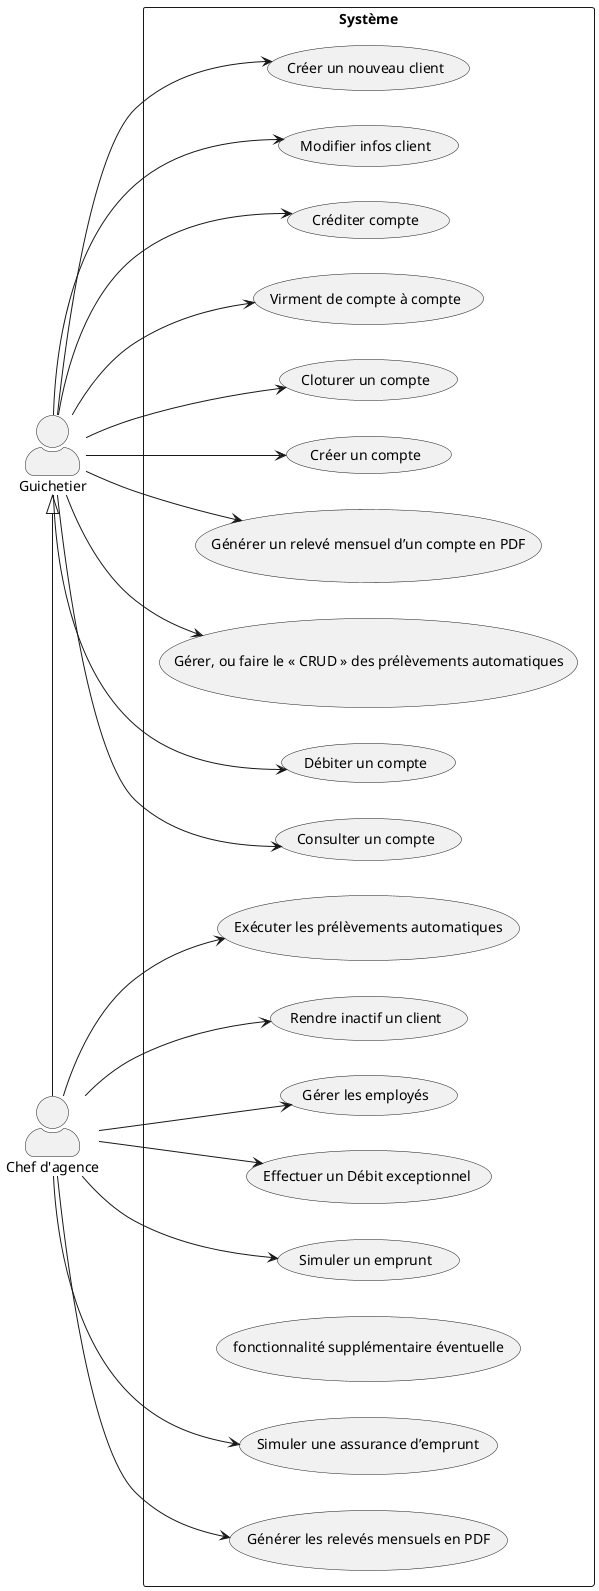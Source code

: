 @startuml use-case

skinparam actorStyle awesome
:Chef d'agence:
:Guichetier:
rectangle Système {
    (Rendre inactif un client)
    (Gérer les employés)
    (Débiter un compte)
    (Consulter un compte)
    (Créer un nouveau client)
    (Modifier infos client)
    (Créditer compte)
    (Virment de compte à compte)
    (Cloturer un compte)
    (Créer un compte)

    (Générer un relevé mensuel d’un compte en PDF)
    (Gérer, ou faire le « CRUD » des prélèvements automatiques)
    (Effectuer un Débit exceptionnel)
    (Simuler un emprunt)
    (Simuler une assurance d’emprunt)

    (fonctionnalité supplémentaire éventuelle)
    (Générer les relevés mensuels en PDF)
    (Exécuter les prélèvements automatiques)
}


(Guichetier) <|-right- (Chef d'agence)

left to right direction
:Chef d'agence: --> (Rendre inactif un client)
:Chef d'agence: --> (Gérer les employés)
:Chef d'agence: --> (Effectuer un Débit exceptionnel)
:Chef d'agence: --> (Simuler un emprunt)
:Chef d'agence: --> (Simuler une assurance d’emprunt)

:Chef d'agence: --> (Générer les relevés mensuels en PDF)
:Chef d'agence: --> (Exécuter les prélèvements automatiques)


(Guichetier) --> (Débiter un compte) 
(Guichetier) --> (Consulter un compte) 
(Guichetier) --> (Créer un nouveau client) 
(Guichetier) --> (Modifier infos client) 
(Guichetier) --> (Créditer compte) 
(Guichetier) --> (Virment de compte à compte) 
(Guichetier) --> (Cloturer un compte) 
(Guichetier) --> (Créer un compte)

(Guichetier) --> (Générer un relevé mensuel d’un compte en PDF)
(Guichetier) --> (Gérer, ou faire le « CRUD » des prélèvements automatiques)


@enduml
